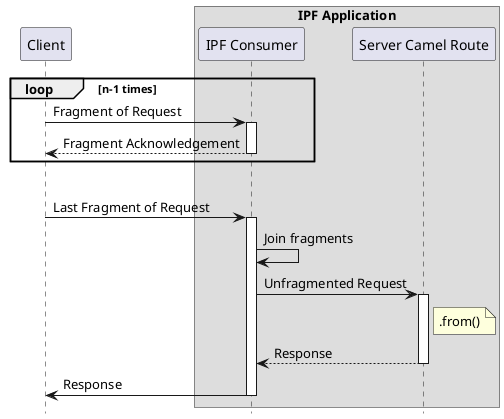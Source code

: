@startuml
hide footbox

participant "Client"
box "IPF Application"
participant "IPF Consumer" as CON
participant "Server Camel Route" as SCR
end box

loop n-1 times
    Client -> CON : Fragment of Request
    activate CON
    CON --> Client : Fragment Acknowledgement
    deactivate CON
end
|||

Client -> CON : Last Fragment of Request
activate CON
CON -> CON: Join fragments
CON -> SCR: Unfragmented Request
activate SCR
note right of SCR: .from()
SCR --> CON: Response
deactivate SCR
CON -> Client: Response
deactivate CON

@enduml